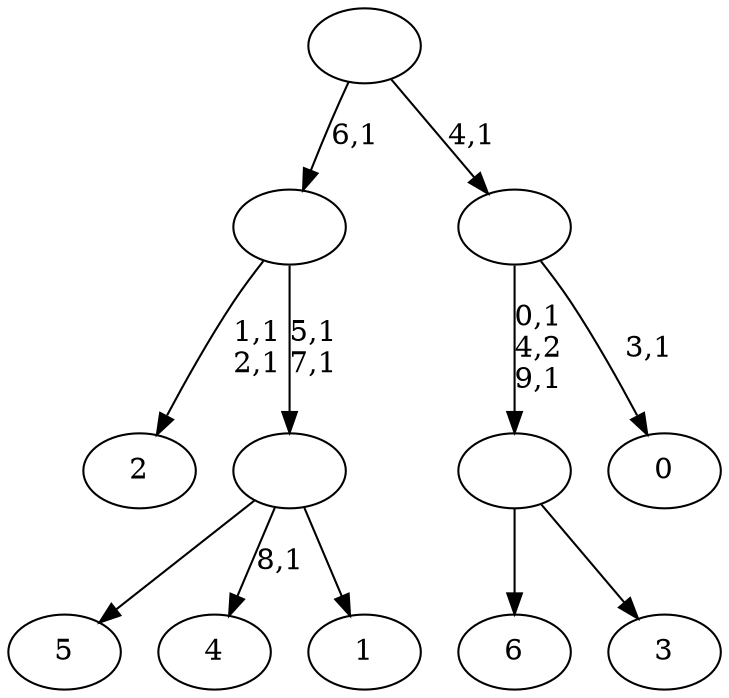 digraph T {
	17 [label="6"]
	16 [label="5"]
	15 [label="4"]
	13 [label="3"]
	12 [label=""]
	10 [label="2"]
	7 [label="1"]
	6 [label=""]
	4 [label=""]
	3 [label="0"]
	1 [label=""]
	0 [label=""]
	12 -> 17 [label=""]
	12 -> 13 [label=""]
	6 -> 15 [label="8,1"]
	6 -> 16 [label=""]
	6 -> 7 [label=""]
	4 -> 6 [label="5,1\n7,1"]
	4 -> 10 [label="1,1\n2,1"]
	1 -> 3 [label="3,1"]
	1 -> 12 [label="0,1\n4,2\n9,1"]
	0 -> 4 [label="6,1"]
	0 -> 1 [label="4,1"]
}
